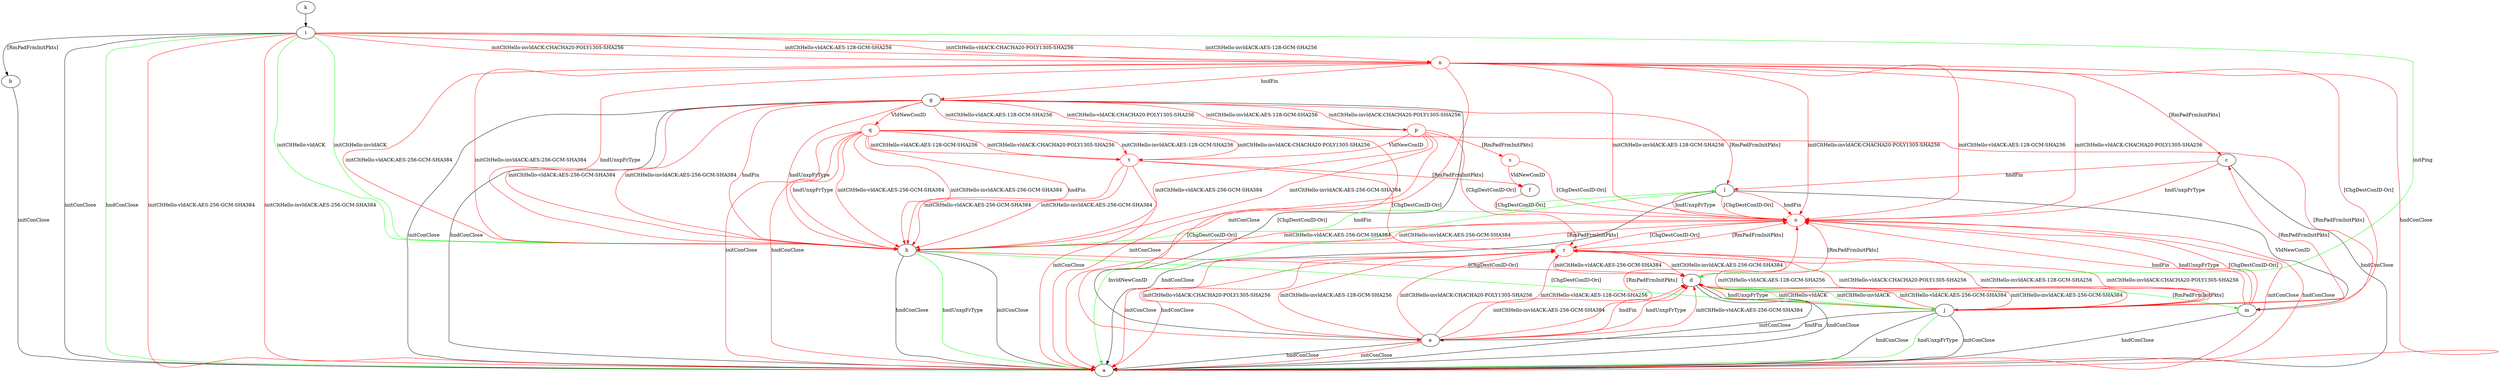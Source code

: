 digraph "" {
	b -> a	[key=0,
		label="initConClose "];
	c -> a	[key=0,
		label="hndConClose "];
	c -> l	[key=0,
		color=red,
		label="hndFin "];
	o	[color=red];
	c -> o	[key=0,
		color=red,
		label="hndUnxpFrType "];
	d -> a	[key=0,
		label="initConClose "];
	d -> a	[key=1,
		label="hndConClose "];
	d -> j	[key=0,
		color=green,
		label="initCltHello-vldACK "];
	d -> j	[key=1,
		color=green,
		label="initCltHello-invldACK "];
	d -> m	[key=0,
		color=green,
		label="[RmPadFrmInitPkts] "];
	d -> o	[key=0,
		color=red,
		label="[RmPadFrmInitPkts] "];
	e -> a	[key=0,
		label="hndConClose "];
	e -> a	[key=1,
		color=red,
		label="initConClose "];
	e -> d	[key=0,
		color=red,
		label="initCltHello-vldACK:AES-256-GCM-SHA384 "];
	e -> d	[key=1,
		color=red,
		label="initCltHello-invldACK:AES-256-GCM-SHA384 "];
	e -> d	[key=2,
		color=red,
		label="hndFin "];
	e -> d	[key=3,
		color=red,
		label="hndUnxpFrType "];
	e -> o	[key=0,
		color=red,
		label="[RmPadFrmInitPkts] "];
	r	[color=red];
	e -> r	[key=0,
		color=red,
		label="initCltHello-vldACK:AES-128-GCM-SHA256 "];
	e -> r	[key=1,
		color=red,
		label="initCltHello-vldACK:CHACHA20-POLY1305-SHA256 "];
	e -> r	[key=2,
		color=red,
		label="initCltHello-invldACK:AES-128-GCM-SHA256 "];
	e -> r	[key=3,
		color=red,
		label="initCltHello-invldACK:CHACHA20-POLY1305-SHA256 "];
	f -> o	[key=0,
		color=red,
		label="[ChgDestConID-Ori] "];
	g -> a	[key=0,
		label="initConClose "];
	g -> a	[key=1,
		label="hndConClose "];
	g -> e	[key=0,
		label="[ChgDestConID-Ori] "];
	g -> h	[key=0,
		color=red,
		label="initCltHello-vldACK:AES-256-GCM-SHA384 "];
	g -> h	[key=1,
		color=red,
		label="initCltHello-invldACK:AES-256-GCM-SHA384 "];
	g -> h	[key=2,
		color=red,
		label="hndFin "];
	g -> h	[key=3,
		color=red,
		label="hndUnxpFrType "];
	g -> l	[key=0,
		color=red,
		label="[RmPadFrmInitPkts] "];
	p	[color=red];
	g -> p	[key=0,
		color=red,
		label="initCltHello-vldACK:AES-128-GCM-SHA256 "];
	g -> p	[key=1,
		color=red,
		label="initCltHello-vldACK:CHACHA20-POLY1305-SHA256 "];
	g -> p	[key=2,
		color=red,
		label="initCltHello-invldACK:AES-128-GCM-SHA256 "];
	g -> p	[key=3,
		color=red,
		label="initCltHello-invldACK:CHACHA20-POLY1305-SHA256 "];
	q	[color=red];
	g -> q	[key=0,
		color=red,
		label="VldNewConID "];
	h -> a	[key=0,
		label="initConClose "];
	h -> a	[key=1,
		label="hndConClose "];
	h -> a	[key=2,
		color=green,
		label="hndUnxpFrType "];
	h -> d	[key=0,
		color=red,
		label="[ChgDestConID-Ori] "];
	h -> j	[key=0,
		color=green,
		label="[ChgDestConID-Ori] "];
	h -> l	[key=0,
		color=green,
		label="hndFin "];
	h -> o	[key=0,
		color=red,
		label="[RmPadFrmInitPkts] "];
	i -> a	[key=0,
		label="initConClose "];
	i -> a	[key=1,
		color=green,
		label="hndConClose "];
	i -> a	[key=2,
		color=red,
		label="initCltHello-vldACK:AES-256-GCM-SHA384 "];
	i -> a	[key=3,
		color=red,
		label="initCltHello-invldACK:AES-256-GCM-SHA384 "];
	i -> b	[key=0,
		label="[RmPadFrmInitPkts] "];
	i -> d	[key=0,
		color=green,
		label="initPing "];
	i -> h	[key=0,
		color=green,
		label="initCltHello-vldACK "];
	i -> h	[key=1,
		color=green,
		label="initCltHello-invldACK "];
	n	[color=red];
	i -> n	[key=0,
		color=red,
		label="initCltHello-vldACK:AES-128-GCM-SHA256 "];
	i -> n	[key=1,
		color=red,
		label="initCltHello-vldACK:CHACHA20-POLY1305-SHA256 "];
	i -> n	[key=2,
		color=red,
		label="initCltHello-invldACK:AES-128-GCM-SHA256 "];
	i -> n	[key=3,
		color=red,
		label="initCltHello-invldACK:CHACHA20-POLY1305-SHA256 "];
	j -> a	[key=0,
		label="initConClose "];
	j -> a	[key=1,
		label="hndConClose "];
	j -> a	[key=2,
		color=green,
		label="hndUnxpFrType "];
	j -> c	[key=0,
		color=red,
		label="[RmPadFrmInitPkts] "];
	j -> d	[key=0,
		color=red,
		label="initCltHello-vldACK:AES-256-GCM-SHA384 "];
	j -> d	[key=1,
		color=red,
		label="initCltHello-invldACK:AES-256-GCM-SHA384 "];
	j -> d	[key=2,
		color=red,
		label="hndUnxpFrType "];
	j -> e	[key=0,
		label="hndFin "];
	j -> r	[key=0,
		color=red,
		label="initCltHello-vldACK:AES-128-GCM-SHA256 "];
	j -> r	[key=1,
		color=red,
		label="initCltHello-vldACK:CHACHA20-POLY1305-SHA256 "];
	j -> r	[key=2,
		color=red,
		label="initCltHello-invldACK:AES-128-GCM-SHA256 "];
	j -> r	[key=3,
		color=red,
		label="initCltHello-invldACK:CHACHA20-POLY1305-SHA256 "];
	k -> i	[key=0];
	l -> a	[key=0,
		label="hndConClose "];
	l -> a	[key=1,
		color=green,
		label="InvldNewConID "];
	l -> m	[key=0,
		label="VldNewConID "];
	l -> o	[key=0,
		color=red,
		label="hndFin "];
	l -> o	[key=1,
		color=red,
		label="hndUnxpFrType "];
	l -> o	[key=2,
		color=red,
		label="[ChgDestConID-Ori] "];
	m -> a	[key=0,
		label="hndConClose "];
	m -> o	[key=0,
		color=red,
		label="hndFin "];
	m -> o	[key=1,
		color=red,
		label="hndUnxpFrType "];
	m -> o	[key=2,
		color=red,
		label="[ChgDestConID-Ori] "];
	n -> a	[key=0,
		color=red,
		label="initConClose "];
	n -> a	[key=1,
		color=red,
		label="hndConClose "];
	n -> c	[key=0,
		color=red,
		label="[RmPadFrmInitPkts] "];
	n -> g	[key=0,
		color=red,
		label="hndFin "];
	n -> h	[key=0,
		color=red,
		label="initCltHello-vldACK:AES-256-GCM-SHA384 "];
	n -> h	[key=1,
		color=red,
		label="initCltHello-invldACK:AES-256-GCM-SHA384 "];
	n -> h	[key=2,
		color=red,
		label="hndUnxpFrType "];
	n -> j	[key=0,
		color=red,
		label="[ChgDestConID-Ori] "];
	n -> o	[key=0,
		color=red,
		label="initCltHello-vldACK:AES-128-GCM-SHA256 "];
	n -> o	[key=1,
		color=red,
		label="initCltHello-vldACK:CHACHA20-POLY1305-SHA256 "];
	n -> o	[key=2,
		color=red,
		label="initCltHello-invldACK:AES-128-GCM-SHA256 "];
	n -> o	[key=3,
		color=red,
		label="initCltHello-invldACK:CHACHA20-POLY1305-SHA256 "];
	o -> a	[key=0,
		color=red,
		label="initConClose "];
	o -> a	[key=1,
		color=red,
		label="hndConClose "];
	o -> h	[key=0,
		color=red,
		label="initCltHello-vldACK:AES-256-GCM-SHA384 "];
	o -> h	[key=1,
		color=red,
		label="initCltHello-invldACK:AES-256-GCM-SHA384 "];
	o -> r	[key=0,
		color=red,
		label="[ChgDestConID-Ori] "];
	p -> a	[key=0,
		color=red,
		label="initConClose "];
	p -> h	[key=0,
		color=red,
		label="initCltHello-vldACK:AES-256-GCM-SHA384 "];
	p -> h	[key=1,
		color=red,
		label="initCltHello-invldACK:AES-256-GCM-SHA384 "];
	p -> r	[key=0,
		color=red,
		label="[ChgDestConID-Ori] "];
	s	[color=red];
	p -> s	[key=0,
		color=red,
		label="[RmPadFrmInitPkts] "];
	t	[color=red];
	p -> t	[key=0,
		color=red,
		label="VldNewConID "];
	q -> a	[key=0,
		color=red,
		label="initConClose "];
	q -> a	[key=1,
		color=red,
		label="hndConClose "];
	q -> e	[key=0,
		color=red,
		label="[ChgDestConID-Ori] "];
	q -> h	[key=0,
		color=red,
		label="initCltHello-vldACK:AES-256-GCM-SHA384 "];
	q -> h	[key=1,
		color=red,
		label="initCltHello-invldACK:AES-256-GCM-SHA384 "];
	q -> h	[key=2,
		color=red,
		label="hndFin "];
	q -> h	[key=3,
		color=red,
		label="hndUnxpFrType "];
	q -> m	[key=0,
		color=red,
		label="[RmPadFrmInitPkts] "];
	q -> t	[key=0,
		color=red,
		label="initCltHello-vldACK:AES-128-GCM-SHA256 "];
	q -> t	[key=1,
		color=red,
		label="initCltHello-vldACK:CHACHA20-POLY1305-SHA256 "];
	q -> t	[key=2,
		color=red,
		label="initCltHello-invldACK:AES-128-GCM-SHA256 "];
	q -> t	[key=3,
		color=red,
		label="initCltHello-invldACK:CHACHA20-POLY1305-SHA256 "];
	r -> a	[key=0,
		color=red,
		label="initConClose "];
	r -> a	[key=1,
		color=red,
		label="hndConClose "];
	r -> d	[key=0,
		color=red,
		label="initCltHello-vldACK:AES-256-GCM-SHA384 "];
	r -> d	[key=1,
		color=red,
		label="initCltHello-invldACK:AES-256-GCM-SHA384 "];
	r -> o	[key=0,
		color=red,
		label="[RmPadFrmInitPkts] "];
	s -> f	[key=0,
		color=red,
		label="VldNewConID "];
	s -> o	[key=0,
		color=red,
		label="[ChgDestConID-Ori] "];
	t -> a	[key=0,
		color=red,
		label="initConClose "];
	t -> f	[key=0,
		color=red,
		label="[RmPadFrmInitPkts] "];
	t -> h	[key=0,
		color=red,
		label="initCltHello-vldACK:AES-256-GCM-SHA384 "];
	t -> h	[key=1,
		color=red,
		label="initCltHello-invldACK:AES-256-GCM-SHA384 "];
	t -> r	[key=0,
		color=red,
		label="[ChgDestConID-Ori] "];
}
